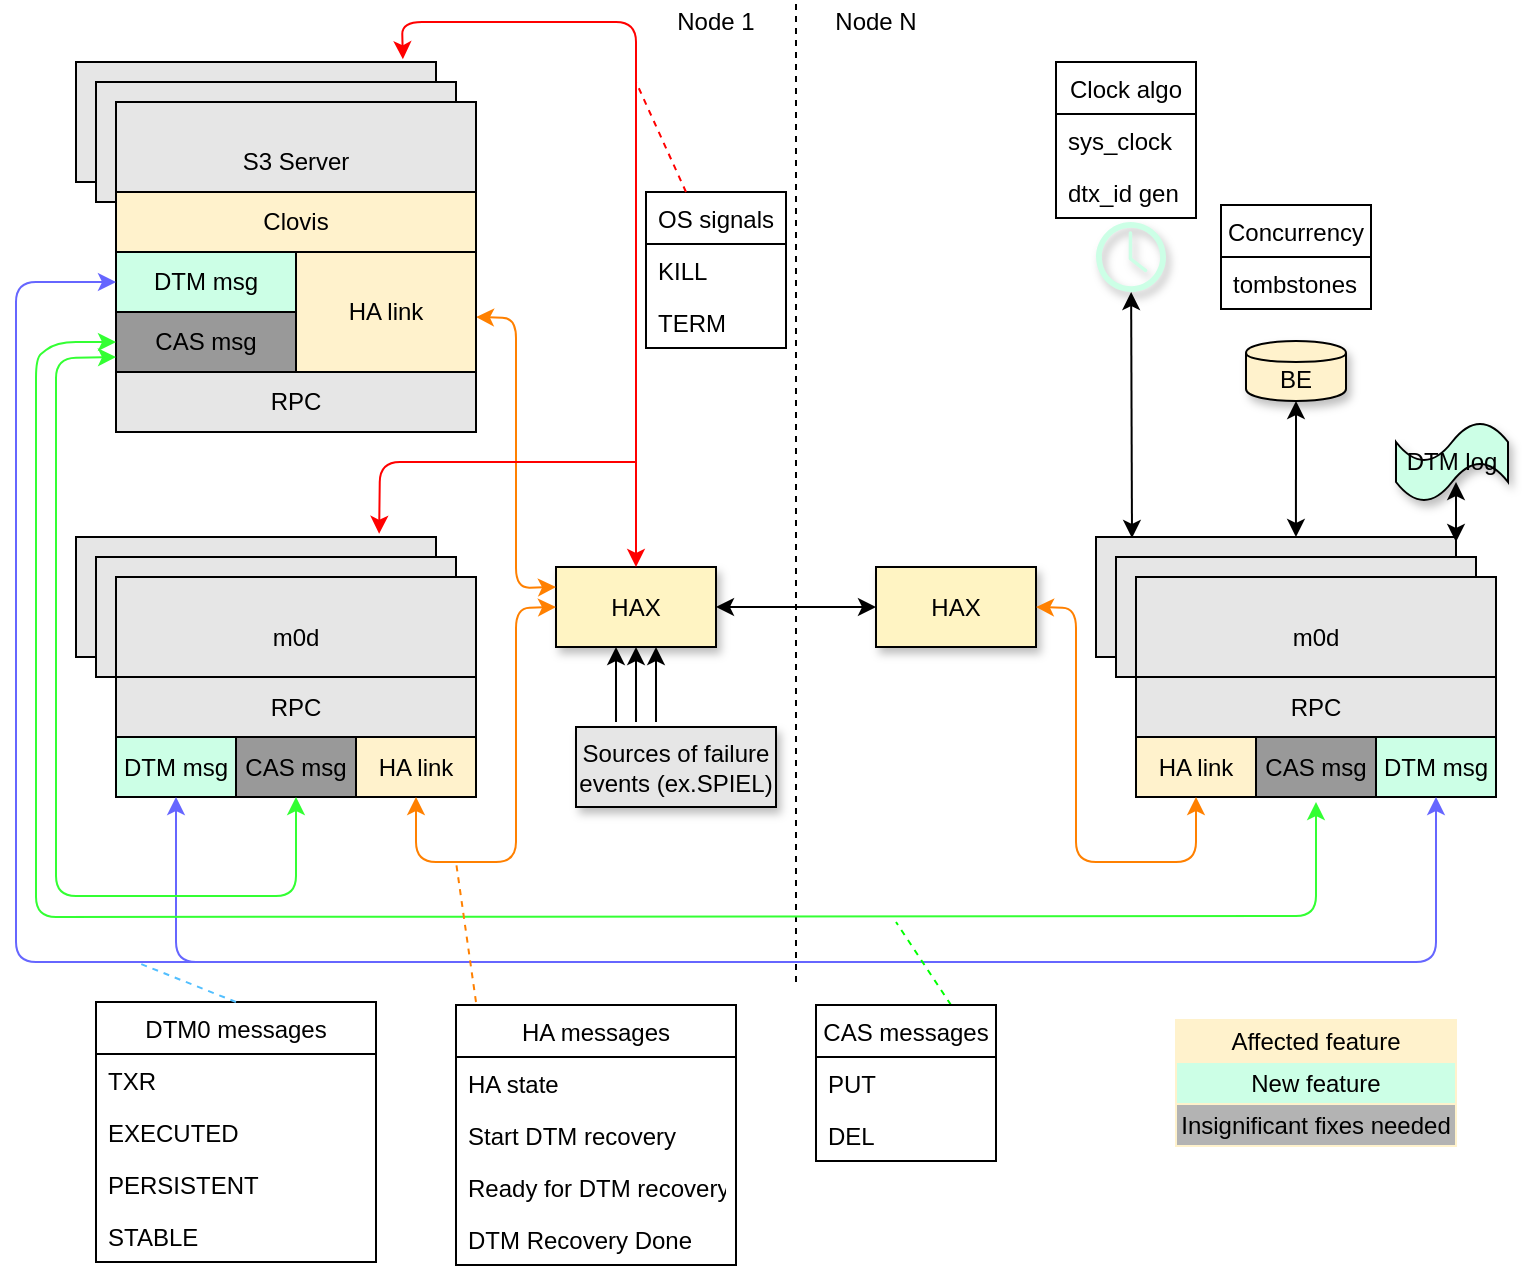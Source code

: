 <mxfile version="13.1.1" type="device"><diagram id="SNsaVBy10J2JwUFENZg7" name="Page-1"><mxGraphModel dx="933" dy="475" grid="1" gridSize="10" guides="1" tooltips="1" connect="1" arrows="1" fold="1" page="1" pageScale="1" pageWidth="827" pageHeight="1169" math="0" shadow="0"><root><mxCell id="0"/><mxCell id="1" parent="0"/><mxCell id="op-2omEOUjgcIN2YMncN-1" value="" style="endArrow=none;dashed=1;html=1;" edge="1" parent="1"><mxGeometry width="50" height="50" relative="1" as="geometry"><mxPoint x="410" y="500" as="sourcePoint"/><mxPoint x="410" y="10" as="targetPoint"/></mxGeometry></mxCell><mxCell id="op-2omEOUjgcIN2YMncN-5" value="HAX" style="rounded=0;whiteSpace=wrap;html=1;fillColor=#FFF4C3;shadow=1;" vertex="1" parent="1"><mxGeometry x="290" y="292.5" width="80" height="40" as="geometry"/></mxCell><mxCell id="op-2omEOUjgcIN2YMncN-6" value="HAX" style="rounded=0;whiteSpace=wrap;html=1;fillColor=#FFF4C3;shadow=1;" vertex="1" parent="1"><mxGeometry x="450" y="292.5" width="80" height="40" as="geometry"/></mxCell><mxCell id="op-2omEOUjgcIN2YMncN-7" value="S3" style="rounded=0;whiteSpace=wrap;html=1;fillColor=#E6E6E6;" vertex="1" parent="1"><mxGeometry x="50" y="40" width="180" height="60" as="geometry"/></mxCell><mxCell id="op-2omEOUjgcIN2YMncN-10" value="" style="rounded=0;whiteSpace=wrap;html=1;fillColor=#E6E6E6;" vertex="1" parent="1"><mxGeometry x="60" y="50" width="180" height="60" as="geometry"/></mxCell><mxCell id="op-2omEOUjgcIN2YMncN-21" value="" style="endArrow=classic;startArrow=classic;html=1;entryX=0;entryY=0.5;entryDx=0;entryDy=0;exitX=1;exitY=0.5;exitDx=0;exitDy=0;fillColor=#E6E6E6;" edge="1" parent="1" source="op-2omEOUjgcIN2YMncN-5" target="op-2omEOUjgcIN2YMncN-6"><mxGeometry width="50" height="50" relative="1" as="geometry"><mxPoint x="350" y="342.5" as="sourcePoint"/><mxPoint x="400" y="292.5" as="targetPoint"/></mxGeometry></mxCell><mxCell id="op-2omEOUjgcIN2YMncN-22" value="S3 Server" style="rounded=0;whiteSpace=wrap;html=1;fillColor=#E6E6E6;" vertex="1" parent="1"><mxGeometry x="70" y="60" width="180" height="60" as="geometry"/></mxCell><mxCell id="op-2omEOUjgcIN2YMncN-23" value="Clovis" style="rounded=0;whiteSpace=wrap;html=1;fillColor=#FFF2CC;" vertex="1" parent="1"><mxGeometry x="70" y="105" width="180" height="30" as="geometry"/></mxCell><mxCell id="op-2omEOUjgcIN2YMncN-24" value="RPC" style="rounded=0;whiteSpace=wrap;html=1;fillColor=#E6E6E6;" vertex="1" parent="1"><mxGeometry x="70" y="195" width="180" height="30" as="geometry"/></mxCell><mxCell id="op-2omEOUjgcIN2YMncN-25" value="DTM msg" style="rounded=0;whiteSpace=wrap;html=1;fillColor=#CCFFE6;" vertex="1" parent="1"><mxGeometry x="70" y="135" width="90" height="30" as="geometry"/></mxCell><mxCell id="op-2omEOUjgcIN2YMncN-26" value="CAS msg" style="rounded=0;whiteSpace=wrap;html=1;fillColor=#999999;" vertex="1" parent="1"><mxGeometry x="70" y="165" width="90" height="30" as="geometry"/></mxCell><mxCell id="op-2omEOUjgcIN2YMncN-44" value="Sources of failure events (ex.SPIEL)" style="rounded=0;whiteSpace=wrap;html=1;fillColor=#E6E6E6;shadow=1;" vertex="1" parent="1"><mxGeometry x="300" y="372.5" width="100" height="40" as="geometry"/></mxCell><mxCell id="op-2omEOUjgcIN2YMncN-47" value="" style="endArrow=classic;html=1;entryX=0.5;entryY=1;entryDx=0;entryDy=0;fillColor=#E6E6E6;" edge="1" parent="1" target="op-2omEOUjgcIN2YMncN-5"><mxGeometry width="50" height="50" relative="1" as="geometry"><mxPoint x="330" y="370" as="sourcePoint"/><mxPoint x="400" y="202.5" as="targetPoint"/></mxGeometry></mxCell><mxCell id="op-2omEOUjgcIN2YMncN-48" value="" style="endArrow=classic;html=1;entryX=0.5;entryY=1;entryDx=0;entryDy=0;fillColor=#E6E6E6;" edge="1" parent="1"><mxGeometry width="50" height="50" relative="1" as="geometry"><mxPoint x="340" y="370" as="sourcePoint"/><mxPoint x="340" y="332.5" as="targetPoint"/></mxGeometry></mxCell><mxCell id="op-2omEOUjgcIN2YMncN-49" value="" style="endArrow=classic;html=1;entryX=0.5;entryY=1;entryDx=0;entryDy=0;fillColor=#E6E6E6;" edge="1" parent="1"><mxGeometry width="50" height="50" relative="1" as="geometry"><mxPoint x="320" y="370" as="sourcePoint"/><mxPoint x="320" y="332.5" as="targetPoint"/></mxGeometry></mxCell><mxCell id="op-2omEOUjgcIN2YMncN-58" value="S3" style="rounded=0;whiteSpace=wrap;html=1;fillColor=#E6E6E6;" vertex="1" parent="1"><mxGeometry x="50" y="277.5" width="180" height="60" as="geometry"/></mxCell><mxCell id="op-2omEOUjgcIN2YMncN-59" value="" style="rounded=0;whiteSpace=wrap;html=1;fillColor=#E6E6E6;" vertex="1" parent="1"><mxGeometry x="60" y="287.5" width="180" height="60" as="geometry"/></mxCell><mxCell id="op-2omEOUjgcIN2YMncN-60" value="m0d" style="rounded=0;whiteSpace=wrap;html=1;fillColor=#E6E6E6;" vertex="1" parent="1"><mxGeometry x="70" y="297.5" width="180" height="60" as="geometry"/></mxCell><mxCell id="op-2omEOUjgcIN2YMncN-62" value="RPC" style="rounded=0;whiteSpace=wrap;html=1;fillColor=#E6E6E6;" vertex="1" parent="1"><mxGeometry x="70" y="347.5" width="180" height="30" as="geometry"/></mxCell><mxCell id="op-2omEOUjgcIN2YMncN-67" value="S3" style="rounded=0;whiteSpace=wrap;html=1;fillColor=#E6E6E6;" vertex="1" parent="1"><mxGeometry x="560" y="277.5" width="180" height="60" as="geometry"/></mxCell><mxCell id="op-2omEOUjgcIN2YMncN-68" value="" style="rounded=0;whiteSpace=wrap;html=1;fillColor=#E6E6E6;" vertex="1" parent="1"><mxGeometry x="570" y="287.5" width="180" height="60" as="geometry"/></mxCell><mxCell id="op-2omEOUjgcIN2YMncN-69" value="m0d" style="rounded=0;whiteSpace=wrap;html=1;fillColor=#E6E6E6;" vertex="1" parent="1"><mxGeometry x="580" y="297.5" width="180" height="60" as="geometry"/></mxCell><mxCell id="op-2omEOUjgcIN2YMncN-70" value="RPC" style="rounded=0;whiteSpace=wrap;html=1;fillColor=#E6E6E6;" vertex="1" parent="1"><mxGeometry x="580" y="347.5" width="180" height="30" as="geometry"/></mxCell><mxCell id="op-2omEOUjgcIN2YMncN-77" value="DTM msg" style="rounded=0;whiteSpace=wrap;html=1;fillColor=#CCFFE6;" vertex="1" parent="1"><mxGeometry x="700" y="377.5" width="60" height="30" as="geometry"/></mxCell><mxCell id="op-2omEOUjgcIN2YMncN-78" value="CAS msg" style="rounded=0;whiteSpace=wrap;html=1;fillColor=#999999;" vertex="1" parent="1"><mxGeometry x="640" y="377.5" width="60" height="30" as="geometry"/></mxCell><mxCell id="op-2omEOUjgcIN2YMncN-79" value="HA link" style="rounded=0;whiteSpace=wrap;html=1;fillColor=#FFF2CC;" vertex="1" parent="1"><mxGeometry x="580" y="377.5" width="60" height="30" as="geometry"/></mxCell><mxCell id="op-2omEOUjgcIN2YMncN-80" value="DTM msg" style="rounded=0;whiteSpace=wrap;html=1;fillColor=#CCFFE6;" vertex="1" parent="1"><mxGeometry x="70" y="377.5" width="60" height="30" as="geometry"/></mxCell><mxCell id="op-2omEOUjgcIN2YMncN-81" value="CAS msg" style="rounded=0;whiteSpace=wrap;html=1;fillColor=#999999;" vertex="1" parent="1"><mxGeometry x="130" y="377.5" width="60" height="30" as="geometry"/></mxCell><mxCell id="op-2omEOUjgcIN2YMncN-82" value="HA link" style="rounded=0;whiteSpace=wrap;html=1;fillColor=#FFF2CC;" vertex="1" parent="1"><mxGeometry x="190" y="377.5" width="60" height="30" as="geometry"/></mxCell><mxCell id="op-2omEOUjgcIN2YMncN-84" value="BE" style="shape=cylinder;whiteSpace=wrap;html=1;boundedLbl=1;backgroundOutline=1;shadow=1;fillColor=#FFF2CC;" vertex="1" parent="1"><mxGeometry x="635" y="179.5" width="50" height="30" as="geometry"/></mxCell><mxCell id="op-2omEOUjgcIN2YMncN-85" value="DTM log" style="shape=tape;whiteSpace=wrap;html=1;size=0.5;shadow=1;fillColor=#CCFFE6;" vertex="1" parent="1"><mxGeometry x="710" y="220" width="56" height="40" as="geometry"/></mxCell><mxCell id="op-2omEOUjgcIN2YMncN-86" value="" style="endArrow=classic;startArrow=classic;html=1;exitX=0.5;exitY=1;exitDx=0;exitDy=0;strokeColor=#6666FF;" edge="1" parent="1" source="op-2omEOUjgcIN2YMncN-77"><mxGeometry width="50" height="50" relative="1" as="geometry"><mxPoint x="50" y="457.5" as="sourcePoint"/><mxPoint x="100" y="407.5" as="targetPoint"/><Array as="points"><mxPoint x="730" y="490"/><mxPoint x="100" y="490"/></Array></mxGeometry></mxCell><mxCell id="op-2omEOUjgcIN2YMncN-90" value="" style="endArrow=classic;startArrow=classic;html=1;fillColor=#303EFF;exitX=0.5;exitY=1;exitDx=0;exitDy=0;entryX=0;entryY=0.5;entryDx=0;entryDy=0;strokeColor=#FF8000;" edge="1" parent="1" source="op-2omEOUjgcIN2YMncN-82" target="op-2omEOUjgcIN2YMncN-5"><mxGeometry width="50" height="50" relative="1" as="geometry"><mxPoint x="240" y="370" as="sourcePoint"/><mxPoint x="270" y="320" as="targetPoint"/><Array as="points"><mxPoint x="220" y="440"/><mxPoint x="270" y="440"/><mxPoint x="270" y="313"/></Array></mxGeometry></mxCell><mxCell id="op-2omEOUjgcIN2YMncN-92" value="" style="endArrow=classic;startArrow=classic;html=1;fillColor=#303EFF;exitX=1;exitY=0.5;exitDx=0;exitDy=0;strokeColor=#FF8000;" edge="1" parent="1" source="op-2omEOUjgcIN2YMncN-6"><mxGeometry width="50" height="50" relative="1" as="geometry"><mxPoint x="560" y="457.5" as="sourcePoint"/><mxPoint x="610" y="407.5" as="targetPoint"/><Array as="points"><mxPoint x="550" y="313"/><mxPoint x="550" y="440"/><mxPoint x="610" y="440"/></Array></mxGeometry></mxCell><mxCell id="op-2omEOUjgcIN2YMncN-95" value="" style="pointerEvents=1;shadow=1;dashed=0;html=1;strokeColor=none;fillColor=#CCFFE6;labelPosition=center;verticalLabelPosition=bottom;verticalAlign=top;outlineConnect=0;align=center;shape=mxgraph.office.concepts.clock;" vertex="1" parent="1"><mxGeometry x="560" y="120" width="35" height="35" as="geometry"/></mxCell><mxCell id="op-2omEOUjgcIN2YMncN-101" value="" style="endArrow=classic;startArrow=classic;html=1;fillColor=#303EFF;entryX=1;entryY=0.5;entryDx=0;entryDy=0;exitX=0;exitY=0.25;exitDx=0;exitDy=0;strokeColor=#FF8000;" edge="1" parent="1" source="op-2omEOUjgcIN2YMncN-5"><mxGeometry width="50" height="50" relative="1" as="geometry"><mxPoint x="420" y="290" as="sourcePoint"/><mxPoint x="250" y="167.5" as="targetPoint"/><Array as="points"><mxPoint x="270" y="303"/><mxPoint x="270" y="168"/></Array></mxGeometry></mxCell><mxCell id="op-2omEOUjgcIN2YMncN-103" value="HA link" style="rounded=0;whiteSpace=wrap;html=1;fillColor=#FFF2CC;" vertex="1" parent="1"><mxGeometry x="160" y="135" width="90" height="60" as="geometry"/></mxCell><mxCell id="op-2omEOUjgcIN2YMncN-104" value="" style="endArrow=classic;html=1;fillColor=#303EFF;entryX=0;entryY=0.5;entryDx=0;entryDy=0;strokeColor=#6666FF;" edge="1" parent="1" target="op-2omEOUjgcIN2YMncN-25"><mxGeometry width="50" height="50" relative="1" as="geometry"><mxPoint x="110" y="490" as="sourcePoint"/><mxPoint x="450" y="270" as="targetPoint"/><Array as="points"><mxPoint x="20" y="490"/><mxPoint x="20" y="150"/></Array></mxGeometry></mxCell><mxCell id="op-2omEOUjgcIN2YMncN-105" value="" style="endArrow=classic;startArrow=classic;html=1;fillColor=#303EFF;exitX=0;exitY=0.5;exitDx=0;exitDy=0;strokeColor=#33FF33;" edge="1" parent="1" source="op-2omEOUjgcIN2YMncN-26"><mxGeometry width="50" height="50" relative="1" as="geometry"><mxPoint x="30" y="187.5" as="sourcePoint"/><mxPoint x="670" y="410" as="targetPoint"/><Array as="points"><mxPoint x="40" y="180"/><mxPoint x="30" y="188"/><mxPoint x="30" y="467.5"/><mxPoint x="670" y="467"/></Array></mxGeometry></mxCell><mxCell id="op-2omEOUjgcIN2YMncN-106" value="" style="endArrow=classic;startArrow=classic;html=1;fillColor=#303EFF;exitX=0;exitY=0.75;exitDx=0;exitDy=0;strokeColor=#33FF33;" edge="1" parent="1" source="op-2omEOUjgcIN2YMncN-26"><mxGeometry width="50" height="50" relative="1" as="geometry"><mxPoint x="40" y="190" as="sourcePoint"/><mxPoint x="160" y="407.5" as="targetPoint"/><Array as="points"><mxPoint x="40" y="188"/><mxPoint x="40" y="457"/><mxPoint x="160" y="457"/></Array></mxGeometry></mxCell><mxCell id="op-2omEOUjgcIN2YMncN-107" value="" style="endArrow=classic;startArrow=classic;html=1;fillColor=#303EFF;entryX=0.908;entryY=-0.023;entryDx=0;entryDy=0;entryPerimeter=0;strokeColor=#FF0000;" edge="1" parent="1" target="op-2omEOUjgcIN2YMncN-7"><mxGeometry width="50" height="50" relative="1" as="geometry"><mxPoint x="330" y="292.5" as="sourcePoint"/><mxPoint x="160" y="20" as="targetPoint"/><Array as="points"><mxPoint x="330" y="20"/><mxPoint x="213" y="20"/></Array></mxGeometry></mxCell><mxCell id="op-2omEOUjgcIN2YMncN-109" value="" style="endArrow=classic;html=1;fillColor=#303EFF;entryX=0.842;entryY=-0.027;entryDx=0;entryDy=0;entryPerimeter=0;strokeColor=#FF0000;" edge="1" parent="1" target="op-2omEOUjgcIN2YMncN-58"><mxGeometry width="50" height="50" relative="1" as="geometry"><mxPoint x="330" y="240" as="sourcePoint"/><mxPoint x="450" y="210" as="targetPoint"/><Array as="points"><mxPoint x="202" y="240"/></Array></mxGeometry></mxCell><mxCell id="op-2omEOUjgcIN2YMncN-110" value="Node 1" style="text;html=1;strokeColor=none;fillColor=none;align=center;verticalAlign=middle;whiteSpace=wrap;rounded=0;" vertex="1" parent="1"><mxGeometry x="340" y="10" width="60" height="20" as="geometry"/></mxCell><mxCell id="op-2omEOUjgcIN2YMncN-111" value="Node N" style="text;html=1;strokeColor=none;fillColor=none;align=center;verticalAlign=middle;whiteSpace=wrap;rounded=0;" vertex="1" parent="1"><mxGeometry x="420" y="10" width="60" height="20" as="geometry"/></mxCell><mxCell id="op-2omEOUjgcIN2YMncN-112" value="" style="endArrow=classic;startArrow=classic;html=1;strokeColor=#000000;fillColor=#E6E6E6;" edge="1" parent="1" target="op-2omEOUjgcIN2YMncN-95"><mxGeometry width="50" height="50" relative="1" as="geometry"><mxPoint x="578" y="278" as="sourcePoint"/><mxPoint x="578" y="232.5" as="targetPoint"/></mxGeometry></mxCell><mxCell id="op-2omEOUjgcIN2YMncN-115" value="" style="endArrow=classic;startArrow=classic;html=1;strokeColor=#000000;fillColor=#E6E6E6;entryX=0.5;entryY=1;entryDx=0;entryDy=0;" edge="1" parent="1" target="op-2omEOUjgcIN2YMncN-84"><mxGeometry width="50" height="50" relative="1" as="geometry"><mxPoint x="659.98" y="277.5" as="sourcePoint"/><mxPoint x="660" y="219.5" as="targetPoint"/></mxGeometry></mxCell><mxCell id="op-2omEOUjgcIN2YMncN-117" value="" style="endArrow=classic;startArrow=classic;html=1;strokeColor=#000000;fillColor=#E6E6E6;" edge="1" parent="1"><mxGeometry width="50" height="50" relative="1" as="geometry"><mxPoint x="740" y="280" as="sourcePoint"/><mxPoint x="740" y="250" as="targetPoint"/></mxGeometry></mxCell><mxCell id="op-2omEOUjgcIN2YMncN-131" value="" style="endArrow=none;dashed=1;html=1;strokeColor=#FF8000;fillColor=#E6E6E6;" edge="1" parent="1"><mxGeometry width="50" height="50" relative="1" as="geometry"><mxPoint x="250" y="510" as="sourcePoint"/><mxPoint x="240" y="440" as="targetPoint"/></mxGeometry></mxCell><mxCell id="op-2omEOUjgcIN2YMncN-154" value="Clock algo" style="swimlane;fontStyle=0;childLayout=stackLayout;horizontal=1;startSize=26;fillColor=none;horizontalStack=0;resizeParent=1;resizeParentMax=0;resizeLast=0;collapsible=1;marginBottom=0;shadow=0;" vertex="1" parent="1"><mxGeometry x="540" y="40" width="70" height="78" as="geometry"/></mxCell><mxCell id="op-2omEOUjgcIN2YMncN-155" value="sys_clock" style="text;strokeColor=none;fillColor=none;align=left;verticalAlign=top;spacingLeft=4;spacingRight=4;overflow=hidden;rotatable=0;points=[[0,0.5],[1,0.5]];portConstraint=eastwest;shadow=0;" vertex="1" parent="op-2omEOUjgcIN2YMncN-154"><mxGeometry y="26" width="70" height="26" as="geometry"/></mxCell><mxCell id="op-2omEOUjgcIN2YMncN-156" value="dtx_id gen" style="text;strokeColor=none;fillColor=none;align=left;verticalAlign=top;spacingLeft=4;spacingRight=4;overflow=hidden;rotatable=0;points=[[0,0.5],[1,0.5]];portConstraint=eastwest;shadow=0;" vertex="1" parent="op-2omEOUjgcIN2YMncN-154"><mxGeometry y="52" width="70" height="26" as="geometry"/></mxCell><mxCell id="op-2omEOUjgcIN2YMncN-132" value="DTM0 messages" style="swimlane;fontStyle=0;childLayout=stackLayout;horizontal=1;startSize=26;fillColor=none;horizontalStack=0;resizeParent=1;resizeParentMax=0;resizeLast=0;collapsible=1;marginBottom=0;shadow=0;" vertex="1" parent="1"><mxGeometry x="60" y="510" width="140" height="130" as="geometry"><mxRectangle x="60" y="510" width="120" height="26" as="alternateBounds"/></mxGeometry></mxCell><mxCell id="op-2omEOUjgcIN2YMncN-133" value="TXR" style="text;strokeColor=none;fillColor=none;align=left;verticalAlign=top;spacingLeft=4;spacingRight=4;overflow=hidden;rotatable=0;points=[[0,0.5],[1,0.5]];portConstraint=eastwest;shadow=0;" vertex="1" parent="op-2omEOUjgcIN2YMncN-132"><mxGeometry y="26" width="140" height="26" as="geometry"/></mxCell><mxCell id="op-2omEOUjgcIN2YMncN-134" value="EXECUTED" style="text;strokeColor=none;fillColor=none;align=left;verticalAlign=top;spacingLeft=4;spacingRight=4;overflow=hidden;rotatable=0;points=[[0,0.5],[1,0.5]];portConstraint=eastwest;shadow=0;" vertex="1" parent="op-2omEOUjgcIN2YMncN-132"><mxGeometry y="52" width="140" height="26" as="geometry"/></mxCell><mxCell id="op-2omEOUjgcIN2YMncN-135" value="PERSISTENT" style="text;strokeColor=none;fillColor=none;align=left;verticalAlign=top;spacingLeft=4;spacingRight=4;overflow=hidden;rotatable=0;points=[[0,0.5],[1,0.5]];portConstraint=eastwest;shadow=0;" vertex="1" parent="op-2omEOUjgcIN2YMncN-132"><mxGeometry y="78" width="140" height="26" as="geometry"/></mxCell><mxCell id="op-2omEOUjgcIN2YMncN-136" value="STABLE" style="text;strokeColor=none;fillColor=none;align=left;verticalAlign=top;spacingLeft=4;spacingRight=4;overflow=hidden;rotatable=0;points=[[0,0.5],[1,0.5]];portConstraint=eastwest;shadow=0;" vertex="1" parent="op-2omEOUjgcIN2YMncN-132"><mxGeometry y="104" width="140" height="26" as="geometry"/></mxCell><mxCell id="op-2omEOUjgcIN2YMncN-137" value="" style="endArrow=none;dashed=1;html=1;strokeColor=#52BFFF;fillColor=#E6E6E6;exitX=0.5;exitY=0;exitDx=0;exitDy=0;" edge="1" parent="1" source="op-2omEOUjgcIN2YMncN-132"><mxGeometry width="50" height="50" relative="1" as="geometry"><mxPoint x="30" y="540" as="sourcePoint"/><mxPoint x="80" y="490" as="targetPoint"/></mxGeometry></mxCell><mxCell id="op-2omEOUjgcIN2YMncN-138" value="OS signals" style="swimlane;fontStyle=0;childLayout=stackLayout;horizontal=1;startSize=26;fillColor=none;horizontalStack=0;resizeParent=1;resizeParentMax=0;resizeLast=0;collapsible=1;marginBottom=0;shadow=0;" vertex="1" parent="1"><mxGeometry x="335" y="105" width="70" height="78" as="geometry"/></mxCell><mxCell id="op-2omEOUjgcIN2YMncN-139" value="KILL" style="text;strokeColor=none;fillColor=none;align=left;verticalAlign=top;spacingLeft=4;spacingRight=4;overflow=hidden;rotatable=0;points=[[0,0.5],[1,0.5]];portConstraint=eastwest;shadow=0;" vertex="1" parent="op-2omEOUjgcIN2YMncN-138"><mxGeometry y="26" width="70" height="26" as="geometry"/></mxCell><mxCell id="op-2omEOUjgcIN2YMncN-140" value="TERM" style="text;strokeColor=none;fillColor=none;align=left;verticalAlign=top;spacingLeft=4;spacingRight=4;overflow=hidden;rotatable=0;points=[[0,0.5],[1,0.5]];portConstraint=eastwest;shadow=0;" vertex="1" parent="op-2omEOUjgcIN2YMncN-138"><mxGeometry y="52" width="70" height="26" as="geometry"/></mxCell><mxCell id="op-2omEOUjgcIN2YMncN-144" value="" style="endArrow=none;dashed=1;html=1;strokeColor=#FF0000;fillColor=#E6E6E6;" edge="1" parent="1"><mxGeometry width="50" height="50" relative="1" as="geometry"><mxPoint x="355" y="105" as="sourcePoint"/><mxPoint x="330" y="50" as="targetPoint"/></mxGeometry></mxCell><mxCell id="op-2omEOUjgcIN2YMncN-150" value="" style="endArrow=none;dashed=1;html=1;strokeColor=#00FF00;fillColor=#E6E6E6;exitX=0.75;exitY=0;exitDx=0;exitDy=0;" edge="1" parent="1" source="op-2omEOUjgcIN2YMncN-145"><mxGeometry width="50" height="50" relative="1" as="geometry"><mxPoint x="430" y="510" as="sourcePoint"/><mxPoint x="460" y="470" as="targetPoint"/></mxGeometry></mxCell><mxCell id="op-2omEOUjgcIN2YMncN-157" value="Concurrency" style="swimlane;fontStyle=0;childLayout=stackLayout;horizontal=1;startSize=26;fillColor=none;horizontalStack=0;resizeParent=1;resizeParentMax=0;resizeLast=0;collapsible=1;marginBottom=0;shadow=0;" vertex="1" parent="1"><mxGeometry x="622.5" y="111.5" width="75" height="52" as="geometry"/></mxCell><mxCell id="op-2omEOUjgcIN2YMncN-158" value="tombstones" style="text;strokeColor=none;fillColor=none;align=left;verticalAlign=top;spacingLeft=4;spacingRight=4;overflow=hidden;rotatable=0;points=[[0,0.5],[1,0.5]];portConstraint=eastwest;shadow=0;" vertex="1" parent="op-2omEOUjgcIN2YMncN-157"><mxGeometry y="26" width="75" height="26" as="geometry"/></mxCell><mxCell id="op-2omEOUjgcIN2YMncN-160" value="Affected feature" style="rounded=0;whiteSpace=wrap;html=1;shadow=0;strokeColor=#FFF2CC;fillColor=#FFF2CC;" vertex="1" parent="1"><mxGeometry x="600" y="519" width="140" height="21" as="geometry"/></mxCell><mxCell id="op-2omEOUjgcIN2YMncN-161" value="New feature" style="rounded=0;whiteSpace=wrap;html=1;shadow=0;strokeColor=#FFF2CC;fillColor=#CCFFE6;" vertex="1" parent="1"><mxGeometry x="600" y="540" width="140" height="21" as="geometry"/></mxCell><mxCell id="op-2omEOUjgcIN2YMncN-162" value="Insignificant fixes needed" style="rounded=0;whiteSpace=wrap;html=1;shadow=0;strokeColor=#FFF2CC;fillColor=#B3B3B3;" vertex="1" parent="1"><mxGeometry x="600" y="561" width="140" height="21" as="geometry"/></mxCell><mxCell id="op-2omEOUjgcIN2YMncN-145" value="CAS messages" style="swimlane;fontStyle=0;childLayout=stackLayout;horizontal=1;startSize=26;fillColor=none;horizontalStack=0;resizeParent=1;resizeParentMax=0;resizeLast=0;collapsible=1;marginBottom=0;shadow=0;" vertex="1" parent="1"><mxGeometry x="420" y="511.5" width="90" height="78" as="geometry"><mxRectangle x="380" y="510" width="120" height="26" as="alternateBounds"/></mxGeometry></mxCell><mxCell id="op-2omEOUjgcIN2YMncN-146" value="PUT" style="text;strokeColor=none;fillColor=none;align=left;verticalAlign=top;spacingLeft=4;spacingRight=4;overflow=hidden;rotatable=0;points=[[0,0.5],[1,0.5]];portConstraint=eastwest;shadow=0;" vertex="1" parent="op-2omEOUjgcIN2YMncN-145"><mxGeometry y="26" width="90" height="26" as="geometry"/></mxCell><mxCell id="op-2omEOUjgcIN2YMncN-147" value="DEL" style="text;strokeColor=none;fillColor=none;align=left;verticalAlign=top;spacingLeft=4;spacingRight=4;overflow=hidden;rotatable=0;points=[[0,0.5],[1,0.5]];portConstraint=eastwest;shadow=0;" vertex="1" parent="op-2omEOUjgcIN2YMncN-145"><mxGeometry y="52" width="90" height="26" as="geometry"/></mxCell><mxCell id="op-2omEOUjgcIN2YMncN-119" value="HA messages" style="swimlane;fontStyle=0;childLayout=stackLayout;horizontal=1;startSize=26;fillColor=none;horizontalStack=0;resizeParent=1;resizeParentMax=0;resizeLast=0;collapsible=1;marginBottom=0;shadow=0;" vertex="1" parent="1"><mxGeometry x="240" y="511.5" width="140" height="130" as="geometry"/></mxCell><mxCell id="op-2omEOUjgcIN2YMncN-120" value="HA state" style="text;strokeColor=none;fillColor=none;align=left;verticalAlign=top;spacingLeft=4;spacingRight=4;overflow=hidden;rotatable=0;points=[[0,0.5],[1,0.5]];portConstraint=eastwest;shadow=0;" vertex="1" parent="op-2omEOUjgcIN2YMncN-119"><mxGeometry y="26" width="140" height="26" as="geometry"/></mxCell><mxCell id="op-2omEOUjgcIN2YMncN-130" value="Start DTM recovery" style="text;strokeColor=none;fillColor=none;align=left;verticalAlign=top;spacingLeft=4;spacingRight=4;overflow=hidden;rotatable=0;points=[[0,0.5],[1,0.5]];portConstraint=eastwest;shadow=0;" vertex="1" parent="op-2omEOUjgcIN2YMncN-119"><mxGeometry y="52" width="140" height="26" as="geometry"/></mxCell><mxCell id="op-2omEOUjgcIN2YMncN-129" value="Ready for DTM recovery" style="text;strokeColor=none;fillColor=none;align=left;verticalAlign=top;spacingLeft=4;spacingRight=4;overflow=hidden;rotatable=0;points=[[0,0.5],[1,0.5]];portConstraint=eastwest;shadow=0;" vertex="1" parent="op-2omEOUjgcIN2YMncN-119"><mxGeometry y="78" width="140" height="26" as="geometry"/></mxCell><mxCell id="op-2omEOUjgcIN2YMncN-121" value="DTM Recovery Done" style="text;strokeColor=none;fillColor=none;align=left;verticalAlign=top;spacingLeft=4;spacingRight=4;overflow=hidden;rotatable=0;points=[[0,0.5],[1,0.5]];portConstraint=eastwest;shadow=0;" vertex="1" parent="op-2omEOUjgcIN2YMncN-119"><mxGeometry y="104" width="140" height="26" as="geometry"/></mxCell></root></mxGraphModel></diagram></mxfile>